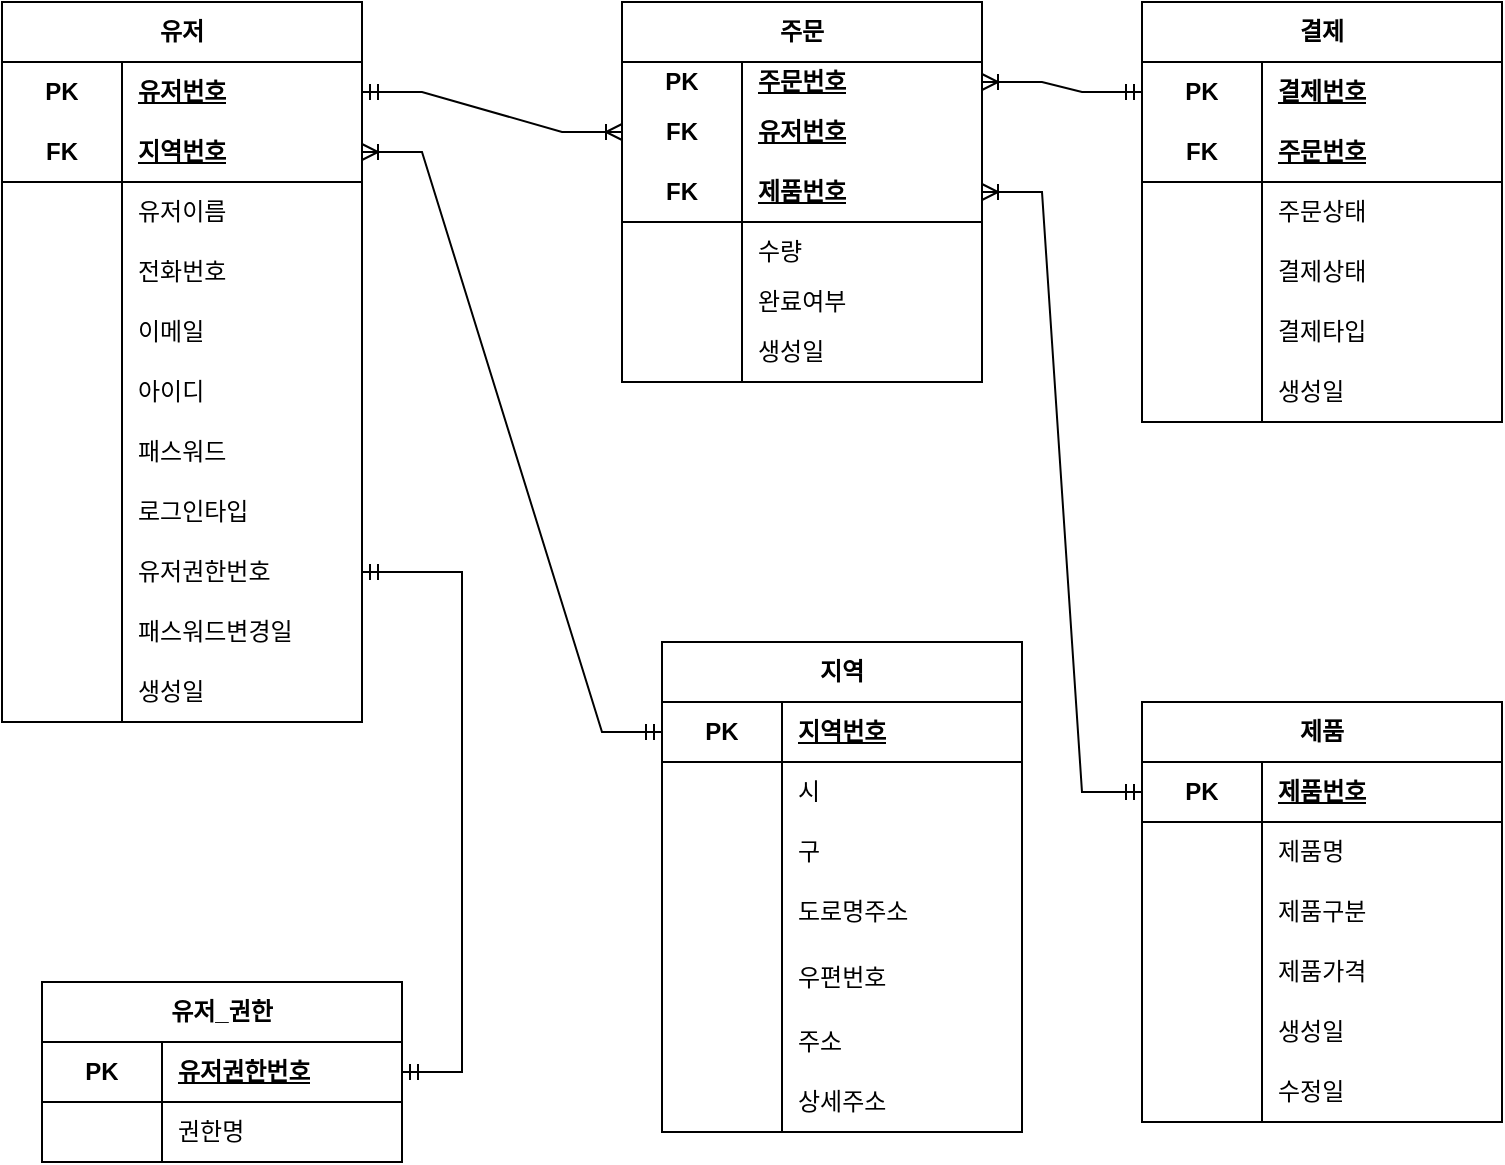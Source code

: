 <mxfile version="24.2.5" type="github">
  <diagram id="z4mDEb9Q4CgSRI-PU291" name="페이지-3">
    <mxGraphModel dx="954" dy="581" grid="1" gridSize="10" guides="1" tooltips="1" connect="1" arrows="1" fold="1" page="1" pageScale="1" pageWidth="827" pageHeight="1169" math="0" shadow="0">
      <root>
        <mxCell id="0" />
        <mxCell id="1" parent="0" />
        <mxCell id="UHj3aTXhYFUivVQFnQ1x-100" value="유저" style="shape=table;startSize=30;container=1;collapsible=1;childLayout=tableLayout;fixedRows=1;rowLines=0;fontStyle=1;align=center;resizeLast=1;html=1;whiteSpace=wrap;" vertex="1" parent="1">
          <mxGeometry x="60" y="60" width="180" height="360" as="geometry" />
        </mxCell>
        <mxCell id="UHj3aTXhYFUivVQFnQ1x-101" value="" style="shape=tableRow;horizontal=0;startSize=0;swimlaneHead=0;swimlaneBody=0;fillColor=none;collapsible=0;dropTarget=0;points=[[0,0.5],[1,0.5]];portConstraint=eastwest;top=0;left=0;right=0;bottom=0;html=1;" vertex="1" parent="UHj3aTXhYFUivVQFnQ1x-100">
          <mxGeometry y="30" width="180" height="30" as="geometry" />
        </mxCell>
        <mxCell id="UHj3aTXhYFUivVQFnQ1x-102" value="PK" style="shape=partialRectangle;connectable=0;fillColor=none;top=0;left=0;bottom=0;right=0;fontStyle=1;overflow=hidden;html=1;whiteSpace=wrap;" vertex="1" parent="UHj3aTXhYFUivVQFnQ1x-101">
          <mxGeometry width="60" height="30" as="geometry">
            <mxRectangle width="60" height="30" as="alternateBounds" />
          </mxGeometry>
        </mxCell>
        <mxCell id="UHj3aTXhYFUivVQFnQ1x-103" value="유저번호" style="shape=partialRectangle;connectable=0;fillColor=none;top=0;left=0;bottom=0;right=0;align=left;spacingLeft=6;fontStyle=5;overflow=hidden;html=1;whiteSpace=wrap;" vertex="1" parent="UHj3aTXhYFUivVQFnQ1x-101">
          <mxGeometry x="60" width="120" height="30" as="geometry">
            <mxRectangle width="120" height="30" as="alternateBounds" />
          </mxGeometry>
        </mxCell>
        <mxCell id="UHj3aTXhYFUivVQFnQ1x-104" value="" style="shape=tableRow;horizontal=0;startSize=0;swimlaneHead=0;swimlaneBody=0;fillColor=none;collapsible=0;dropTarget=0;points=[[0,0.5],[1,0.5]];portConstraint=eastwest;top=0;left=0;right=0;bottom=1;html=1;" vertex="1" parent="UHj3aTXhYFUivVQFnQ1x-100">
          <mxGeometry y="60" width="180" height="30" as="geometry" />
        </mxCell>
        <mxCell id="UHj3aTXhYFUivVQFnQ1x-105" value="FK" style="shape=partialRectangle;connectable=0;fillColor=none;top=0;left=0;bottom=0;right=0;fontStyle=1;overflow=hidden;html=1;whiteSpace=wrap;" vertex="1" parent="UHj3aTXhYFUivVQFnQ1x-104">
          <mxGeometry width="60" height="30" as="geometry">
            <mxRectangle width="60" height="30" as="alternateBounds" />
          </mxGeometry>
        </mxCell>
        <mxCell id="UHj3aTXhYFUivVQFnQ1x-106" value="지역번호" style="shape=partialRectangle;connectable=0;fillColor=none;top=0;left=0;bottom=0;right=0;align=left;spacingLeft=6;fontStyle=5;overflow=hidden;html=1;whiteSpace=wrap;" vertex="1" parent="UHj3aTXhYFUivVQFnQ1x-104">
          <mxGeometry x="60" width="120" height="30" as="geometry">
            <mxRectangle width="120" height="30" as="alternateBounds" />
          </mxGeometry>
        </mxCell>
        <mxCell id="UHj3aTXhYFUivVQFnQ1x-107" value="" style="shape=tableRow;horizontal=0;startSize=0;swimlaneHead=0;swimlaneBody=0;fillColor=none;collapsible=0;dropTarget=0;points=[[0,0.5],[1,0.5]];portConstraint=eastwest;top=0;left=0;right=0;bottom=0;html=1;" vertex="1" parent="UHj3aTXhYFUivVQFnQ1x-100">
          <mxGeometry y="90" width="180" height="30" as="geometry" />
        </mxCell>
        <mxCell id="UHj3aTXhYFUivVQFnQ1x-108" value="" style="shape=partialRectangle;connectable=0;fillColor=none;top=0;left=0;bottom=0;right=0;editable=1;overflow=hidden;html=1;whiteSpace=wrap;" vertex="1" parent="UHj3aTXhYFUivVQFnQ1x-107">
          <mxGeometry width="60" height="30" as="geometry">
            <mxRectangle width="60" height="30" as="alternateBounds" />
          </mxGeometry>
        </mxCell>
        <mxCell id="UHj3aTXhYFUivVQFnQ1x-109" value="유저이름" style="shape=partialRectangle;connectable=0;fillColor=none;top=0;left=0;bottom=0;right=0;align=left;spacingLeft=6;overflow=hidden;html=1;whiteSpace=wrap;" vertex="1" parent="UHj3aTXhYFUivVQFnQ1x-107">
          <mxGeometry x="60" width="120" height="30" as="geometry">
            <mxRectangle width="120" height="30" as="alternateBounds" />
          </mxGeometry>
        </mxCell>
        <mxCell id="UHj3aTXhYFUivVQFnQ1x-110" value="" style="shape=tableRow;horizontal=0;startSize=0;swimlaneHead=0;swimlaneBody=0;fillColor=none;collapsible=0;dropTarget=0;points=[[0,0.5],[1,0.5]];portConstraint=eastwest;top=0;left=0;right=0;bottom=0;html=1;" vertex="1" parent="UHj3aTXhYFUivVQFnQ1x-100">
          <mxGeometry y="120" width="180" height="30" as="geometry" />
        </mxCell>
        <mxCell id="UHj3aTXhYFUivVQFnQ1x-111" value="" style="shape=partialRectangle;connectable=0;fillColor=none;top=0;left=0;bottom=0;right=0;editable=1;overflow=hidden;html=1;whiteSpace=wrap;" vertex="1" parent="UHj3aTXhYFUivVQFnQ1x-110">
          <mxGeometry width="60" height="30" as="geometry">
            <mxRectangle width="60" height="30" as="alternateBounds" />
          </mxGeometry>
        </mxCell>
        <mxCell id="UHj3aTXhYFUivVQFnQ1x-112" value="전화번호" style="shape=partialRectangle;connectable=0;fillColor=none;top=0;left=0;bottom=0;right=0;align=left;spacingLeft=6;overflow=hidden;html=1;whiteSpace=wrap;" vertex="1" parent="UHj3aTXhYFUivVQFnQ1x-110">
          <mxGeometry x="60" width="120" height="30" as="geometry">
            <mxRectangle width="120" height="30" as="alternateBounds" />
          </mxGeometry>
        </mxCell>
        <mxCell id="UHj3aTXhYFUivVQFnQ1x-113" value="" style="shape=tableRow;horizontal=0;startSize=0;swimlaneHead=0;swimlaneBody=0;fillColor=none;collapsible=0;dropTarget=0;points=[[0,0.5],[1,0.5]];portConstraint=eastwest;top=0;left=0;right=0;bottom=0;html=1;" vertex="1" parent="UHj3aTXhYFUivVQFnQ1x-100">
          <mxGeometry y="150" width="180" height="30" as="geometry" />
        </mxCell>
        <mxCell id="UHj3aTXhYFUivVQFnQ1x-114" value="" style="shape=partialRectangle;connectable=0;fillColor=none;top=0;left=0;bottom=0;right=0;editable=1;overflow=hidden;html=1;whiteSpace=wrap;" vertex="1" parent="UHj3aTXhYFUivVQFnQ1x-113">
          <mxGeometry width="60" height="30" as="geometry">
            <mxRectangle width="60" height="30" as="alternateBounds" />
          </mxGeometry>
        </mxCell>
        <mxCell id="UHj3aTXhYFUivVQFnQ1x-115" value="이메일" style="shape=partialRectangle;connectable=0;fillColor=none;top=0;left=0;bottom=0;right=0;align=left;spacingLeft=6;overflow=hidden;html=1;whiteSpace=wrap;" vertex="1" parent="UHj3aTXhYFUivVQFnQ1x-113">
          <mxGeometry x="60" width="120" height="30" as="geometry">
            <mxRectangle width="120" height="30" as="alternateBounds" />
          </mxGeometry>
        </mxCell>
        <mxCell id="UHj3aTXhYFUivVQFnQ1x-116" style="shape=tableRow;horizontal=0;startSize=0;swimlaneHead=0;swimlaneBody=0;fillColor=none;collapsible=0;dropTarget=0;points=[[0,0.5],[1,0.5]];portConstraint=eastwest;top=0;left=0;right=0;bottom=0;html=1;" vertex="1" parent="UHj3aTXhYFUivVQFnQ1x-100">
          <mxGeometry y="180" width="180" height="30" as="geometry" />
        </mxCell>
        <mxCell id="UHj3aTXhYFUivVQFnQ1x-117" style="shape=partialRectangle;connectable=0;fillColor=none;top=0;left=0;bottom=0;right=0;editable=1;overflow=hidden;html=1;whiteSpace=wrap;" vertex="1" parent="UHj3aTXhYFUivVQFnQ1x-116">
          <mxGeometry width="60" height="30" as="geometry">
            <mxRectangle width="60" height="30" as="alternateBounds" />
          </mxGeometry>
        </mxCell>
        <mxCell id="UHj3aTXhYFUivVQFnQ1x-118" value="아이디" style="shape=partialRectangle;connectable=0;fillColor=none;top=0;left=0;bottom=0;right=0;align=left;spacingLeft=6;overflow=hidden;html=1;whiteSpace=wrap;" vertex="1" parent="UHj3aTXhYFUivVQFnQ1x-116">
          <mxGeometry x="60" width="120" height="30" as="geometry">
            <mxRectangle width="120" height="30" as="alternateBounds" />
          </mxGeometry>
        </mxCell>
        <mxCell id="UHj3aTXhYFUivVQFnQ1x-119" style="shape=tableRow;horizontal=0;startSize=0;swimlaneHead=0;swimlaneBody=0;fillColor=none;collapsible=0;dropTarget=0;points=[[0,0.5],[1,0.5]];portConstraint=eastwest;top=0;left=0;right=0;bottom=0;html=1;" vertex="1" parent="UHj3aTXhYFUivVQFnQ1x-100">
          <mxGeometry y="210" width="180" height="30" as="geometry" />
        </mxCell>
        <mxCell id="UHj3aTXhYFUivVQFnQ1x-120" style="shape=partialRectangle;connectable=0;fillColor=none;top=0;left=0;bottom=0;right=0;editable=1;overflow=hidden;html=1;whiteSpace=wrap;" vertex="1" parent="UHj3aTXhYFUivVQFnQ1x-119">
          <mxGeometry width="60" height="30" as="geometry">
            <mxRectangle width="60" height="30" as="alternateBounds" />
          </mxGeometry>
        </mxCell>
        <mxCell id="UHj3aTXhYFUivVQFnQ1x-121" value="패스워드" style="shape=partialRectangle;connectable=0;fillColor=none;top=0;left=0;bottom=0;right=0;align=left;spacingLeft=6;overflow=hidden;html=1;whiteSpace=wrap;" vertex="1" parent="UHj3aTXhYFUivVQFnQ1x-119">
          <mxGeometry x="60" width="120" height="30" as="geometry">
            <mxRectangle width="120" height="30" as="alternateBounds" />
          </mxGeometry>
        </mxCell>
        <mxCell id="UHj3aTXhYFUivVQFnQ1x-122" value="" style="shape=tableRow;horizontal=0;startSize=0;swimlaneHead=0;swimlaneBody=0;fillColor=none;collapsible=0;dropTarget=0;points=[[0,0.5],[1,0.5]];portConstraint=eastwest;top=0;left=0;right=0;bottom=0;html=1;" vertex="1" parent="UHj3aTXhYFUivVQFnQ1x-100">
          <mxGeometry y="240" width="180" height="30" as="geometry" />
        </mxCell>
        <mxCell id="UHj3aTXhYFUivVQFnQ1x-123" value="" style="shape=partialRectangle;connectable=0;fillColor=none;top=0;left=0;bottom=0;right=0;editable=1;overflow=hidden;html=1;whiteSpace=wrap;" vertex="1" parent="UHj3aTXhYFUivVQFnQ1x-122">
          <mxGeometry width="60" height="30" as="geometry">
            <mxRectangle width="60" height="30" as="alternateBounds" />
          </mxGeometry>
        </mxCell>
        <mxCell id="UHj3aTXhYFUivVQFnQ1x-124" value="로그인타입" style="shape=partialRectangle;connectable=0;fillColor=none;top=0;left=0;bottom=0;right=0;align=left;spacingLeft=6;overflow=hidden;html=1;whiteSpace=wrap;" vertex="1" parent="UHj3aTXhYFUivVQFnQ1x-122">
          <mxGeometry x="60" width="120" height="30" as="geometry">
            <mxRectangle width="120" height="30" as="alternateBounds" />
          </mxGeometry>
        </mxCell>
        <mxCell id="UHj3aTXhYFUivVQFnQ1x-125" style="shape=tableRow;horizontal=0;startSize=0;swimlaneHead=0;swimlaneBody=0;fillColor=none;collapsible=0;dropTarget=0;points=[[0,0.5],[1,0.5]];portConstraint=eastwest;top=0;left=0;right=0;bottom=0;html=1;" vertex="1" parent="UHj3aTXhYFUivVQFnQ1x-100">
          <mxGeometry y="270" width="180" height="30" as="geometry" />
        </mxCell>
        <mxCell id="UHj3aTXhYFUivVQFnQ1x-126" style="shape=partialRectangle;connectable=0;fillColor=none;top=0;left=0;bottom=0;right=0;editable=1;overflow=hidden;html=1;whiteSpace=wrap;" vertex="1" parent="UHj3aTXhYFUivVQFnQ1x-125">
          <mxGeometry width="60" height="30" as="geometry">
            <mxRectangle width="60" height="30" as="alternateBounds" />
          </mxGeometry>
        </mxCell>
        <mxCell id="UHj3aTXhYFUivVQFnQ1x-127" value="유저권한번호" style="shape=partialRectangle;connectable=0;fillColor=none;top=0;left=0;bottom=0;right=0;align=left;spacingLeft=6;overflow=hidden;html=1;whiteSpace=wrap;" vertex="1" parent="UHj3aTXhYFUivVQFnQ1x-125">
          <mxGeometry x="60" width="120" height="30" as="geometry">
            <mxRectangle width="120" height="30" as="alternateBounds" />
          </mxGeometry>
        </mxCell>
        <mxCell id="UHj3aTXhYFUivVQFnQ1x-128" style="shape=tableRow;horizontal=0;startSize=0;swimlaneHead=0;swimlaneBody=0;fillColor=none;collapsible=0;dropTarget=0;points=[[0,0.5],[1,0.5]];portConstraint=eastwest;top=0;left=0;right=0;bottom=0;html=1;" vertex="1" parent="UHj3aTXhYFUivVQFnQ1x-100">
          <mxGeometry y="300" width="180" height="30" as="geometry" />
        </mxCell>
        <mxCell id="UHj3aTXhYFUivVQFnQ1x-129" style="shape=partialRectangle;connectable=0;fillColor=none;top=0;left=0;bottom=0;right=0;editable=1;overflow=hidden;html=1;whiteSpace=wrap;" vertex="1" parent="UHj3aTXhYFUivVQFnQ1x-128">
          <mxGeometry width="60" height="30" as="geometry">
            <mxRectangle width="60" height="30" as="alternateBounds" />
          </mxGeometry>
        </mxCell>
        <mxCell id="UHj3aTXhYFUivVQFnQ1x-130" value="패스워드변경일" style="shape=partialRectangle;connectable=0;fillColor=none;top=0;left=0;bottom=0;right=0;align=left;spacingLeft=6;overflow=hidden;html=1;whiteSpace=wrap;" vertex="1" parent="UHj3aTXhYFUivVQFnQ1x-128">
          <mxGeometry x="60" width="120" height="30" as="geometry">
            <mxRectangle width="120" height="30" as="alternateBounds" />
          </mxGeometry>
        </mxCell>
        <mxCell id="UHj3aTXhYFUivVQFnQ1x-131" style="shape=tableRow;horizontal=0;startSize=0;swimlaneHead=0;swimlaneBody=0;fillColor=none;collapsible=0;dropTarget=0;points=[[0,0.5],[1,0.5]];portConstraint=eastwest;top=0;left=0;right=0;bottom=0;html=1;" vertex="1" parent="UHj3aTXhYFUivVQFnQ1x-100">
          <mxGeometry y="330" width="180" height="30" as="geometry" />
        </mxCell>
        <mxCell id="UHj3aTXhYFUivVQFnQ1x-132" style="shape=partialRectangle;connectable=0;fillColor=none;top=0;left=0;bottom=0;right=0;editable=1;overflow=hidden;html=1;whiteSpace=wrap;" vertex="1" parent="UHj3aTXhYFUivVQFnQ1x-131">
          <mxGeometry width="60" height="30" as="geometry">
            <mxRectangle width="60" height="30" as="alternateBounds" />
          </mxGeometry>
        </mxCell>
        <mxCell id="UHj3aTXhYFUivVQFnQ1x-133" value="생성일" style="shape=partialRectangle;connectable=0;fillColor=none;top=0;left=0;bottom=0;right=0;align=left;spacingLeft=6;overflow=hidden;html=1;whiteSpace=wrap;" vertex="1" parent="UHj3aTXhYFUivVQFnQ1x-131">
          <mxGeometry x="60" width="120" height="30" as="geometry">
            <mxRectangle width="120" height="30" as="alternateBounds" />
          </mxGeometry>
        </mxCell>
        <mxCell id="UHj3aTXhYFUivVQFnQ1x-134" value="주문" style="shape=table;startSize=30;container=1;collapsible=1;childLayout=tableLayout;fixedRows=1;rowLines=0;fontStyle=1;align=center;resizeLast=1;html=1;whiteSpace=wrap;" vertex="1" parent="1">
          <mxGeometry x="370" y="60" width="180" height="190" as="geometry" />
        </mxCell>
        <mxCell id="UHj3aTXhYFUivVQFnQ1x-135" value="" style="shape=tableRow;horizontal=0;startSize=0;swimlaneHead=0;swimlaneBody=0;fillColor=none;collapsible=0;dropTarget=0;points=[[0,0.5],[1,0.5]];portConstraint=eastwest;top=0;left=0;right=0;bottom=0;html=1;" vertex="1" parent="UHj3aTXhYFUivVQFnQ1x-134">
          <mxGeometry y="30" width="180" height="20" as="geometry" />
        </mxCell>
        <mxCell id="UHj3aTXhYFUivVQFnQ1x-136" value="PK" style="shape=partialRectangle;connectable=0;fillColor=none;top=0;left=0;bottom=0;right=0;fontStyle=1;overflow=hidden;html=1;whiteSpace=wrap;" vertex="1" parent="UHj3aTXhYFUivVQFnQ1x-135">
          <mxGeometry width="60" height="20" as="geometry">
            <mxRectangle width="60" height="20" as="alternateBounds" />
          </mxGeometry>
        </mxCell>
        <mxCell id="UHj3aTXhYFUivVQFnQ1x-137" value="주문번호" style="shape=partialRectangle;connectable=0;fillColor=none;top=0;left=0;bottom=0;right=0;align=left;spacingLeft=6;fontStyle=5;overflow=hidden;html=1;whiteSpace=wrap;" vertex="1" parent="UHj3aTXhYFUivVQFnQ1x-135">
          <mxGeometry x="60" width="120" height="20" as="geometry">
            <mxRectangle width="120" height="20" as="alternateBounds" />
          </mxGeometry>
        </mxCell>
        <mxCell id="UHj3aTXhYFUivVQFnQ1x-138" style="shape=tableRow;horizontal=0;startSize=0;swimlaneHead=0;swimlaneBody=0;fillColor=none;collapsible=0;dropTarget=0;points=[[0,0.5],[1,0.5]];portConstraint=eastwest;top=0;left=0;right=0;bottom=0;html=1;" vertex="1" parent="UHj3aTXhYFUivVQFnQ1x-134">
          <mxGeometry y="50" width="180" height="30" as="geometry" />
        </mxCell>
        <mxCell id="UHj3aTXhYFUivVQFnQ1x-139" value="FK" style="shape=partialRectangle;connectable=0;fillColor=none;top=0;left=0;bottom=0;right=0;fontStyle=1;overflow=hidden;html=1;whiteSpace=wrap;" vertex="1" parent="UHj3aTXhYFUivVQFnQ1x-138">
          <mxGeometry width="60" height="30" as="geometry">
            <mxRectangle width="60" height="30" as="alternateBounds" />
          </mxGeometry>
        </mxCell>
        <mxCell id="UHj3aTXhYFUivVQFnQ1x-140" value="유저번호" style="shape=partialRectangle;connectable=0;fillColor=none;top=0;left=0;bottom=0;right=0;align=left;spacingLeft=6;fontStyle=5;overflow=hidden;html=1;whiteSpace=wrap;" vertex="1" parent="UHj3aTXhYFUivVQFnQ1x-138">
          <mxGeometry x="60" width="120" height="30" as="geometry">
            <mxRectangle width="120" height="30" as="alternateBounds" />
          </mxGeometry>
        </mxCell>
        <mxCell id="UHj3aTXhYFUivVQFnQ1x-141" style="shape=tableRow;horizontal=0;startSize=0;swimlaneHead=0;swimlaneBody=0;fillColor=none;collapsible=0;dropTarget=0;points=[[0,0.5],[1,0.5]];portConstraint=eastwest;top=0;left=0;right=0;bottom=1;html=1;" vertex="1" parent="UHj3aTXhYFUivVQFnQ1x-134">
          <mxGeometry y="80" width="180" height="30" as="geometry" />
        </mxCell>
        <mxCell id="UHj3aTXhYFUivVQFnQ1x-142" value="FK" style="shape=partialRectangle;connectable=0;fillColor=none;top=0;left=0;bottom=0;right=0;fontStyle=1;overflow=hidden;html=1;whiteSpace=wrap;" vertex="1" parent="UHj3aTXhYFUivVQFnQ1x-141">
          <mxGeometry width="60" height="30" as="geometry">
            <mxRectangle width="60" height="30" as="alternateBounds" />
          </mxGeometry>
        </mxCell>
        <mxCell id="UHj3aTXhYFUivVQFnQ1x-143" value="제품번호" style="shape=partialRectangle;connectable=0;fillColor=none;top=0;left=0;bottom=0;right=0;align=left;spacingLeft=6;fontStyle=5;overflow=hidden;html=1;whiteSpace=wrap;" vertex="1" parent="UHj3aTXhYFUivVQFnQ1x-141">
          <mxGeometry x="60" width="120" height="30" as="geometry">
            <mxRectangle width="120" height="30" as="alternateBounds" />
          </mxGeometry>
        </mxCell>
        <mxCell id="UHj3aTXhYFUivVQFnQ1x-144" value="" style="shape=tableRow;horizontal=0;startSize=0;swimlaneHead=0;swimlaneBody=0;fillColor=none;collapsible=0;dropTarget=0;points=[[0,0.5],[1,0.5]];portConstraint=eastwest;top=0;left=0;right=0;bottom=0;html=1;" vertex="1" parent="UHj3aTXhYFUivVQFnQ1x-134">
          <mxGeometry y="110" width="180" height="30" as="geometry" />
        </mxCell>
        <mxCell id="UHj3aTXhYFUivVQFnQ1x-145" value="" style="shape=partialRectangle;connectable=0;fillColor=none;top=0;left=0;bottom=0;right=0;editable=1;overflow=hidden;html=1;whiteSpace=wrap;" vertex="1" parent="UHj3aTXhYFUivVQFnQ1x-144">
          <mxGeometry width="60" height="30" as="geometry">
            <mxRectangle width="60" height="30" as="alternateBounds" />
          </mxGeometry>
        </mxCell>
        <mxCell id="UHj3aTXhYFUivVQFnQ1x-146" value="수량" style="shape=partialRectangle;connectable=0;fillColor=none;top=0;left=0;bottom=0;right=0;align=left;spacingLeft=6;overflow=hidden;html=1;whiteSpace=wrap;" vertex="1" parent="UHj3aTXhYFUivVQFnQ1x-144">
          <mxGeometry x="60" width="120" height="30" as="geometry">
            <mxRectangle width="120" height="30" as="alternateBounds" />
          </mxGeometry>
        </mxCell>
        <mxCell id="UHj3aTXhYFUivVQFnQ1x-147" value="" style="shape=tableRow;horizontal=0;startSize=0;swimlaneHead=0;swimlaneBody=0;fillColor=none;collapsible=0;dropTarget=0;points=[[0,0.5],[1,0.5]];portConstraint=eastwest;top=0;left=0;right=0;bottom=0;html=1;" vertex="1" parent="UHj3aTXhYFUivVQFnQ1x-134">
          <mxGeometry y="140" width="180" height="20" as="geometry" />
        </mxCell>
        <mxCell id="UHj3aTXhYFUivVQFnQ1x-148" value="" style="shape=partialRectangle;connectable=0;fillColor=none;top=0;left=0;bottom=0;right=0;editable=1;overflow=hidden;html=1;whiteSpace=wrap;" vertex="1" parent="UHj3aTXhYFUivVQFnQ1x-147">
          <mxGeometry width="60" height="20" as="geometry">
            <mxRectangle width="60" height="20" as="alternateBounds" />
          </mxGeometry>
        </mxCell>
        <mxCell id="UHj3aTXhYFUivVQFnQ1x-149" value="완료여부" style="shape=partialRectangle;connectable=0;fillColor=none;top=0;left=0;bottom=0;right=0;align=left;spacingLeft=6;overflow=hidden;html=1;whiteSpace=wrap;" vertex="1" parent="UHj3aTXhYFUivVQFnQ1x-147">
          <mxGeometry x="60" width="120" height="20" as="geometry">
            <mxRectangle width="120" height="20" as="alternateBounds" />
          </mxGeometry>
        </mxCell>
        <mxCell id="UHj3aTXhYFUivVQFnQ1x-150" value="" style="shape=tableRow;horizontal=0;startSize=0;swimlaneHead=0;swimlaneBody=0;fillColor=none;collapsible=0;dropTarget=0;points=[[0,0.5],[1,0.5]];portConstraint=eastwest;top=0;left=0;right=0;bottom=0;html=1;" vertex="1" parent="UHj3aTXhYFUivVQFnQ1x-134">
          <mxGeometry y="160" width="180" height="30" as="geometry" />
        </mxCell>
        <mxCell id="UHj3aTXhYFUivVQFnQ1x-151" value="" style="shape=partialRectangle;connectable=0;fillColor=none;top=0;left=0;bottom=0;right=0;editable=1;overflow=hidden;html=1;whiteSpace=wrap;" vertex="1" parent="UHj3aTXhYFUivVQFnQ1x-150">
          <mxGeometry width="60" height="30" as="geometry">
            <mxRectangle width="60" height="30" as="alternateBounds" />
          </mxGeometry>
        </mxCell>
        <mxCell id="UHj3aTXhYFUivVQFnQ1x-152" value="생성일" style="shape=partialRectangle;connectable=0;fillColor=none;top=0;left=0;bottom=0;right=0;align=left;spacingLeft=6;overflow=hidden;html=1;whiteSpace=wrap;" vertex="1" parent="UHj3aTXhYFUivVQFnQ1x-150">
          <mxGeometry x="60" width="120" height="30" as="geometry">
            <mxRectangle width="120" height="30" as="alternateBounds" />
          </mxGeometry>
        </mxCell>
        <mxCell id="UHj3aTXhYFUivVQFnQ1x-153" value="제품" style="shape=table;startSize=30;container=1;collapsible=1;childLayout=tableLayout;fixedRows=1;rowLines=0;fontStyle=1;align=center;resizeLast=1;html=1;whiteSpace=wrap;" vertex="1" parent="1">
          <mxGeometry x="630" y="410" width="180" height="210" as="geometry" />
        </mxCell>
        <mxCell id="UHj3aTXhYFUivVQFnQ1x-154" value="" style="shape=tableRow;horizontal=0;startSize=0;swimlaneHead=0;swimlaneBody=0;fillColor=none;collapsible=0;dropTarget=0;points=[[0,0.5],[1,0.5]];portConstraint=eastwest;top=0;left=0;right=0;bottom=1;html=1;" vertex="1" parent="UHj3aTXhYFUivVQFnQ1x-153">
          <mxGeometry y="30" width="180" height="30" as="geometry" />
        </mxCell>
        <mxCell id="UHj3aTXhYFUivVQFnQ1x-155" value="PK" style="shape=partialRectangle;connectable=0;fillColor=none;top=0;left=0;bottom=0;right=0;fontStyle=1;overflow=hidden;html=1;whiteSpace=wrap;" vertex="1" parent="UHj3aTXhYFUivVQFnQ1x-154">
          <mxGeometry width="60" height="30" as="geometry">
            <mxRectangle width="60" height="30" as="alternateBounds" />
          </mxGeometry>
        </mxCell>
        <mxCell id="UHj3aTXhYFUivVQFnQ1x-156" value="제품번호" style="shape=partialRectangle;connectable=0;fillColor=none;top=0;left=0;bottom=0;right=0;align=left;spacingLeft=6;fontStyle=5;overflow=hidden;html=1;whiteSpace=wrap;" vertex="1" parent="UHj3aTXhYFUivVQFnQ1x-154">
          <mxGeometry x="60" width="120" height="30" as="geometry">
            <mxRectangle width="120" height="30" as="alternateBounds" />
          </mxGeometry>
        </mxCell>
        <mxCell id="UHj3aTXhYFUivVQFnQ1x-157" value="" style="shape=tableRow;horizontal=0;startSize=0;swimlaneHead=0;swimlaneBody=0;fillColor=none;collapsible=0;dropTarget=0;points=[[0,0.5],[1,0.5]];portConstraint=eastwest;top=0;left=0;right=0;bottom=0;html=1;" vertex="1" parent="UHj3aTXhYFUivVQFnQ1x-153">
          <mxGeometry y="60" width="180" height="30" as="geometry" />
        </mxCell>
        <mxCell id="UHj3aTXhYFUivVQFnQ1x-158" value="" style="shape=partialRectangle;connectable=0;fillColor=none;top=0;left=0;bottom=0;right=0;editable=1;overflow=hidden;html=1;whiteSpace=wrap;" vertex="1" parent="UHj3aTXhYFUivVQFnQ1x-157">
          <mxGeometry width="60" height="30" as="geometry">
            <mxRectangle width="60" height="30" as="alternateBounds" />
          </mxGeometry>
        </mxCell>
        <mxCell id="UHj3aTXhYFUivVQFnQ1x-159" value="제품명" style="shape=partialRectangle;connectable=0;fillColor=none;top=0;left=0;bottom=0;right=0;align=left;spacingLeft=6;overflow=hidden;html=1;whiteSpace=wrap;" vertex="1" parent="UHj3aTXhYFUivVQFnQ1x-157">
          <mxGeometry x="60" width="120" height="30" as="geometry">
            <mxRectangle width="120" height="30" as="alternateBounds" />
          </mxGeometry>
        </mxCell>
        <mxCell id="UHj3aTXhYFUivVQFnQ1x-160" value="" style="shape=tableRow;horizontal=0;startSize=0;swimlaneHead=0;swimlaneBody=0;fillColor=none;collapsible=0;dropTarget=0;points=[[0,0.5],[1,0.5]];portConstraint=eastwest;top=0;left=0;right=0;bottom=0;html=1;" vertex="1" parent="UHj3aTXhYFUivVQFnQ1x-153">
          <mxGeometry y="90" width="180" height="30" as="geometry" />
        </mxCell>
        <mxCell id="UHj3aTXhYFUivVQFnQ1x-161" value="" style="shape=partialRectangle;connectable=0;fillColor=none;top=0;left=0;bottom=0;right=0;editable=1;overflow=hidden;html=1;whiteSpace=wrap;" vertex="1" parent="UHj3aTXhYFUivVQFnQ1x-160">
          <mxGeometry width="60" height="30" as="geometry">
            <mxRectangle width="60" height="30" as="alternateBounds" />
          </mxGeometry>
        </mxCell>
        <mxCell id="UHj3aTXhYFUivVQFnQ1x-162" value="제품구분" style="shape=partialRectangle;connectable=0;fillColor=none;top=0;left=0;bottom=0;right=0;align=left;spacingLeft=6;overflow=hidden;html=1;whiteSpace=wrap;" vertex="1" parent="UHj3aTXhYFUivVQFnQ1x-160">
          <mxGeometry x="60" width="120" height="30" as="geometry">
            <mxRectangle width="120" height="30" as="alternateBounds" />
          </mxGeometry>
        </mxCell>
        <mxCell id="UHj3aTXhYFUivVQFnQ1x-163" value="" style="shape=tableRow;horizontal=0;startSize=0;swimlaneHead=0;swimlaneBody=0;fillColor=none;collapsible=0;dropTarget=0;points=[[0,0.5],[1,0.5]];portConstraint=eastwest;top=0;left=0;right=0;bottom=0;html=1;" vertex="1" parent="UHj3aTXhYFUivVQFnQ1x-153">
          <mxGeometry y="120" width="180" height="30" as="geometry" />
        </mxCell>
        <mxCell id="UHj3aTXhYFUivVQFnQ1x-164" value="" style="shape=partialRectangle;connectable=0;fillColor=none;top=0;left=0;bottom=0;right=0;editable=1;overflow=hidden;html=1;whiteSpace=wrap;" vertex="1" parent="UHj3aTXhYFUivVQFnQ1x-163">
          <mxGeometry width="60" height="30" as="geometry">
            <mxRectangle width="60" height="30" as="alternateBounds" />
          </mxGeometry>
        </mxCell>
        <mxCell id="UHj3aTXhYFUivVQFnQ1x-165" value="제품가격" style="shape=partialRectangle;connectable=0;fillColor=none;top=0;left=0;bottom=0;right=0;align=left;spacingLeft=6;overflow=hidden;html=1;whiteSpace=wrap;" vertex="1" parent="UHj3aTXhYFUivVQFnQ1x-163">
          <mxGeometry x="60" width="120" height="30" as="geometry">
            <mxRectangle width="120" height="30" as="alternateBounds" />
          </mxGeometry>
        </mxCell>
        <mxCell id="UHj3aTXhYFUivVQFnQ1x-166" value="" style="shape=tableRow;horizontal=0;startSize=0;swimlaneHead=0;swimlaneBody=0;fillColor=none;collapsible=0;dropTarget=0;points=[[0,0.5],[1,0.5]];portConstraint=eastwest;top=0;left=0;right=0;bottom=0;html=1;" vertex="1" parent="UHj3aTXhYFUivVQFnQ1x-153">
          <mxGeometry y="150" width="180" height="30" as="geometry" />
        </mxCell>
        <mxCell id="UHj3aTXhYFUivVQFnQ1x-167" value="" style="shape=partialRectangle;connectable=0;fillColor=none;top=0;left=0;bottom=0;right=0;editable=1;overflow=hidden;html=1;whiteSpace=wrap;" vertex="1" parent="UHj3aTXhYFUivVQFnQ1x-166">
          <mxGeometry width="60" height="30" as="geometry">
            <mxRectangle width="60" height="30" as="alternateBounds" />
          </mxGeometry>
        </mxCell>
        <mxCell id="UHj3aTXhYFUivVQFnQ1x-168" value="생성일" style="shape=partialRectangle;connectable=0;fillColor=none;top=0;left=0;bottom=0;right=0;align=left;spacingLeft=6;overflow=hidden;html=1;whiteSpace=wrap;" vertex="1" parent="UHj3aTXhYFUivVQFnQ1x-166">
          <mxGeometry x="60" width="120" height="30" as="geometry">
            <mxRectangle width="120" height="30" as="alternateBounds" />
          </mxGeometry>
        </mxCell>
        <mxCell id="UHj3aTXhYFUivVQFnQ1x-169" value="" style="shape=tableRow;horizontal=0;startSize=0;swimlaneHead=0;swimlaneBody=0;fillColor=none;collapsible=0;dropTarget=0;points=[[0,0.5],[1,0.5]];portConstraint=eastwest;top=0;left=0;right=0;bottom=0;html=1;" vertex="1" parent="UHj3aTXhYFUivVQFnQ1x-153">
          <mxGeometry y="180" width="180" height="30" as="geometry" />
        </mxCell>
        <mxCell id="UHj3aTXhYFUivVQFnQ1x-170" value="" style="shape=partialRectangle;connectable=0;fillColor=none;top=0;left=0;bottom=0;right=0;editable=1;overflow=hidden;html=1;whiteSpace=wrap;" vertex="1" parent="UHj3aTXhYFUivVQFnQ1x-169">
          <mxGeometry width="60" height="30" as="geometry">
            <mxRectangle width="60" height="30" as="alternateBounds" />
          </mxGeometry>
        </mxCell>
        <mxCell id="UHj3aTXhYFUivVQFnQ1x-171" value="수정일" style="shape=partialRectangle;connectable=0;fillColor=none;top=0;left=0;bottom=0;right=0;align=left;spacingLeft=6;overflow=hidden;html=1;whiteSpace=wrap;" vertex="1" parent="UHj3aTXhYFUivVQFnQ1x-169">
          <mxGeometry x="60" width="120" height="30" as="geometry">
            <mxRectangle width="120" height="30" as="alternateBounds" />
          </mxGeometry>
        </mxCell>
        <mxCell id="UHj3aTXhYFUivVQFnQ1x-172" value="지역" style="shape=table;startSize=30;container=1;collapsible=1;childLayout=tableLayout;fixedRows=1;rowLines=0;fontStyle=1;align=center;resizeLast=1;html=1;whiteSpace=wrap;" vertex="1" parent="1">
          <mxGeometry x="390" y="380" width="180" height="245" as="geometry" />
        </mxCell>
        <mxCell id="UHj3aTXhYFUivVQFnQ1x-173" value="" style="shape=tableRow;horizontal=0;startSize=0;swimlaneHead=0;swimlaneBody=0;fillColor=none;collapsible=0;dropTarget=0;points=[[0,0.5],[1,0.5]];portConstraint=eastwest;top=0;left=0;right=0;bottom=1;html=1;" vertex="1" parent="UHj3aTXhYFUivVQFnQ1x-172">
          <mxGeometry y="30" width="180" height="30" as="geometry" />
        </mxCell>
        <mxCell id="UHj3aTXhYFUivVQFnQ1x-174" value="PK" style="shape=partialRectangle;connectable=0;fillColor=none;top=0;left=0;bottom=0;right=0;fontStyle=1;overflow=hidden;html=1;whiteSpace=wrap;" vertex="1" parent="UHj3aTXhYFUivVQFnQ1x-173">
          <mxGeometry width="60" height="30" as="geometry">
            <mxRectangle width="60" height="30" as="alternateBounds" />
          </mxGeometry>
        </mxCell>
        <mxCell id="UHj3aTXhYFUivVQFnQ1x-175" value="지역번호" style="shape=partialRectangle;connectable=0;fillColor=none;top=0;left=0;bottom=0;right=0;align=left;spacingLeft=6;fontStyle=5;overflow=hidden;html=1;whiteSpace=wrap;" vertex="1" parent="UHj3aTXhYFUivVQFnQ1x-173">
          <mxGeometry x="60" width="120" height="30" as="geometry">
            <mxRectangle width="120" height="30" as="alternateBounds" />
          </mxGeometry>
        </mxCell>
        <mxCell id="UHj3aTXhYFUivVQFnQ1x-176" value="" style="shape=tableRow;horizontal=0;startSize=0;swimlaneHead=0;swimlaneBody=0;fillColor=none;collapsible=0;dropTarget=0;points=[[0,0.5],[1,0.5]];portConstraint=eastwest;top=0;left=0;right=0;bottom=0;html=1;" vertex="1" parent="UHj3aTXhYFUivVQFnQ1x-172">
          <mxGeometry y="60" width="180" height="30" as="geometry" />
        </mxCell>
        <mxCell id="UHj3aTXhYFUivVQFnQ1x-177" value="" style="shape=partialRectangle;connectable=0;fillColor=none;top=0;left=0;bottom=0;right=0;editable=1;overflow=hidden;html=1;whiteSpace=wrap;" vertex="1" parent="UHj3aTXhYFUivVQFnQ1x-176">
          <mxGeometry width="60" height="30" as="geometry">
            <mxRectangle width="60" height="30" as="alternateBounds" />
          </mxGeometry>
        </mxCell>
        <mxCell id="UHj3aTXhYFUivVQFnQ1x-178" value="시" style="shape=partialRectangle;connectable=0;fillColor=none;top=0;left=0;bottom=0;right=0;align=left;spacingLeft=6;overflow=hidden;html=1;whiteSpace=wrap;" vertex="1" parent="UHj3aTXhYFUivVQFnQ1x-176">
          <mxGeometry x="60" width="120" height="30" as="geometry">
            <mxRectangle width="120" height="30" as="alternateBounds" />
          </mxGeometry>
        </mxCell>
        <mxCell id="UHj3aTXhYFUivVQFnQ1x-179" value="" style="shape=tableRow;horizontal=0;startSize=0;swimlaneHead=0;swimlaneBody=0;fillColor=none;collapsible=0;dropTarget=0;points=[[0,0.5],[1,0.5]];portConstraint=eastwest;top=0;left=0;right=0;bottom=0;html=1;" vertex="1" parent="UHj3aTXhYFUivVQFnQ1x-172">
          <mxGeometry y="90" width="180" height="30" as="geometry" />
        </mxCell>
        <mxCell id="UHj3aTXhYFUivVQFnQ1x-180" value="" style="shape=partialRectangle;connectable=0;fillColor=none;top=0;left=0;bottom=0;right=0;editable=1;overflow=hidden;html=1;whiteSpace=wrap;" vertex="1" parent="UHj3aTXhYFUivVQFnQ1x-179">
          <mxGeometry width="60" height="30" as="geometry">
            <mxRectangle width="60" height="30" as="alternateBounds" />
          </mxGeometry>
        </mxCell>
        <mxCell id="UHj3aTXhYFUivVQFnQ1x-181" value="구" style="shape=partialRectangle;connectable=0;fillColor=none;top=0;left=0;bottom=0;right=0;align=left;spacingLeft=6;overflow=hidden;html=1;whiteSpace=wrap;" vertex="1" parent="UHj3aTXhYFUivVQFnQ1x-179">
          <mxGeometry x="60" width="120" height="30" as="geometry">
            <mxRectangle width="120" height="30" as="alternateBounds" />
          </mxGeometry>
        </mxCell>
        <mxCell id="UHj3aTXhYFUivVQFnQ1x-182" style="shape=tableRow;horizontal=0;startSize=0;swimlaneHead=0;swimlaneBody=0;fillColor=none;collapsible=0;dropTarget=0;points=[[0,0.5],[1,0.5]];portConstraint=eastwest;top=0;left=0;right=0;bottom=0;html=1;" vertex="1" parent="UHj3aTXhYFUivVQFnQ1x-172">
          <mxGeometry y="120" width="180" height="30" as="geometry" />
        </mxCell>
        <mxCell id="UHj3aTXhYFUivVQFnQ1x-183" style="shape=partialRectangle;connectable=0;fillColor=none;top=0;left=0;bottom=0;right=0;editable=1;overflow=hidden;html=1;whiteSpace=wrap;" vertex="1" parent="UHj3aTXhYFUivVQFnQ1x-182">
          <mxGeometry width="60" height="30" as="geometry">
            <mxRectangle width="60" height="30" as="alternateBounds" />
          </mxGeometry>
        </mxCell>
        <mxCell id="UHj3aTXhYFUivVQFnQ1x-184" value="도로명주소" style="shape=partialRectangle;connectable=0;fillColor=none;top=0;left=0;bottom=0;right=0;align=left;spacingLeft=6;overflow=hidden;html=1;whiteSpace=wrap;" vertex="1" parent="UHj3aTXhYFUivVQFnQ1x-182">
          <mxGeometry x="60" width="120" height="30" as="geometry">
            <mxRectangle width="120" height="30" as="alternateBounds" />
          </mxGeometry>
        </mxCell>
        <mxCell id="UHj3aTXhYFUivVQFnQ1x-185" style="shape=tableRow;horizontal=0;startSize=0;swimlaneHead=0;swimlaneBody=0;fillColor=none;collapsible=0;dropTarget=0;points=[[0,0.5],[1,0.5]];portConstraint=eastwest;top=0;left=0;right=0;bottom=0;html=1;" vertex="1" parent="UHj3aTXhYFUivVQFnQ1x-172">
          <mxGeometry y="150" width="180" height="35" as="geometry" />
        </mxCell>
        <mxCell id="UHj3aTXhYFUivVQFnQ1x-186" style="shape=partialRectangle;connectable=0;fillColor=none;top=0;left=0;bottom=0;right=0;editable=1;overflow=hidden;html=1;whiteSpace=wrap;" vertex="1" parent="UHj3aTXhYFUivVQFnQ1x-185">
          <mxGeometry width="60" height="35" as="geometry">
            <mxRectangle width="60" height="35" as="alternateBounds" />
          </mxGeometry>
        </mxCell>
        <mxCell id="UHj3aTXhYFUivVQFnQ1x-187" value="우편번호" style="shape=partialRectangle;connectable=0;fillColor=none;top=0;left=0;bottom=0;right=0;align=left;spacingLeft=6;overflow=hidden;html=1;whiteSpace=wrap;" vertex="1" parent="UHj3aTXhYFUivVQFnQ1x-185">
          <mxGeometry x="60" width="120" height="35" as="geometry">
            <mxRectangle width="120" height="35" as="alternateBounds" />
          </mxGeometry>
        </mxCell>
        <mxCell id="UHj3aTXhYFUivVQFnQ1x-188" style="shape=tableRow;horizontal=0;startSize=0;swimlaneHead=0;swimlaneBody=0;fillColor=none;collapsible=0;dropTarget=0;points=[[0,0.5],[1,0.5]];portConstraint=eastwest;top=0;left=0;right=0;bottom=0;html=1;" vertex="1" parent="UHj3aTXhYFUivVQFnQ1x-172">
          <mxGeometry y="185" width="180" height="30" as="geometry" />
        </mxCell>
        <mxCell id="UHj3aTXhYFUivVQFnQ1x-189" style="shape=partialRectangle;connectable=0;fillColor=none;top=0;left=0;bottom=0;right=0;editable=1;overflow=hidden;html=1;whiteSpace=wrap;" vertex="1" parent="UHj3aTXhYFUivVQFnQ1x-188">
          <mxGeometry width="60" height="30" as="geometry">
            <mxRectangle width="60" height="30" as="alternateBounds" />
          </mxGeometry>
        </mxCell>
        <mxCell id="UHj3aTXhYFUivVQFnQ1x-190" value="주소" style="shape=partialRectangle;connectable=0;fillColor=none;top=0;left=0;bottom=0;right=0;align=left;spacingLeft=6;overflow=hidden;html=1;whiteSpace=wrap;" vertex="1" parent="UHj3aTXhYFUivVQFnQ1x-188">
          <mxGeometry x="60" width="120" height="30" as="geometry">
            <mxRectangle width="120" height="30" as="alternateBounds" />
          </mxGeometry>
        </mxCell>
        <mxCell id="UHj3aTXhYFUivVQFnQ1x-191" style="shape=tableRow;horizontal=0;startSize=0;swimlaneHead=0;swimlaneBody=0;fillColor=none;collapsible=0;dropTarget=0;points=[[0,0.5],[1,0.5]];portConstraint=eastwest;top=0;left=0;right=0;bottom=0;html=1;" vertex="1" parent="UHj3aTXhYFUivVQFnQ1x-172">
          <mxGeometry y="215" width="180" height="30" as="geometry" />
        </mxCell>
        <mxCell id="UHj3aTXhYFUivVQFnQ1x-192" style="shape=partialRectangle;connectable=0;fillColor=none;top=0;left=0;bottom=0;right=0;editable=1;overflow=hidden;html=1;whiteSpace=wrap;" vertex="1" parent="UHj3aTXhYFUivVQFnQ1x-191">
          <mxGeometry width="60" height="30" as="geometry">
            <mxRectangle width="60" height="30" as="alternateBounds" />
          </mxGeometry>
        </mxCell>
        <mxCell id="UHj3aTXhYFUivVQFnQ1x-193" value="상세주소" style="shape=partialRectangle;connectable=0;fillColor=none;top=0;left=0;bottom=0;right=0;align=left;spacingLeft=6;overflow=hidden;html=1;whiteSpace=wrap;" vertex="1" parent="UHj3aTXhYFUivVQFnQ1x-191">
          <mxGeometry x="60" width="120" height="30" as="geometry">
            <mxRectangle width="120" height="30" as="alternateBounds" />
          </mxGeometry>
        </mxCell>
        <mxCell id="UHj3aTXhYFUivVQFnQ1x-194" value="" style="edgeStyle=entityRelationEdgeStyle;fontSize=12;html=1;endArrow=ERoneToMany;startArrow=ERmandOne;rounded=0;" edge="1" parent="1" source="UHj3aTXhYFUivVQFnQ1x-173" target="UHj3aTXhYFUivVQFnQ1x-104">
          <mxGeometry width="100" height="100" relative="1" as="geometry">
            <mxPoint x="450" y="620" as="sourcePoint" />
            <mxPoint x="550" y="520" as="targetPoint" />
            <Array as="points">
              <mxPoint x="380" y="540" />
            </Array>
          </mxGeometry>
        </mxCell>
        <mxCell id="UHj3aTXhYFUivVQFnQ1x-195" value="" style="edgeStyle=entityRelationEdgeStyle;fontSize=12;html=1;endArrow=ERoneToMany;startArrow=ERmandOne;rounded=0;" edge="1" parent="1" source="UHj3aTXhYFUivVQFnQ1x-101" target="UHj3aTXhYFUivVQFnQ1x-138">
          <mxGeometry width="100" height="100" relative="1" as="geometry">
            <mxPoint x="460" y="580" as="sourcePoint" />
            <mxPoint x="560" y="480" as="targetPoint" />
          </mxGeometry>
        </mxCell>
        <mxCell id="UHj3aTXhYFUivVQFnQ1x-196" value="" style="edgeStyle=entityRelationEdgeStyle;fontSize=12;html=1;endArrow=ERoneToMany;startArrow=ERmandOne;rounded=0;" edge="1" parent="1" source="UHj3aTXhYFUivVQFnQ1x-154" target="UHj3aTXhYFUivVQFnQ1x-141">
          <mxGeometry width="100" height="100" relative="1" as="geometry">
            <mxPoint x="530" y="580" as="sourcePoint" />
            <mxPoint x="630" y="480" as="targetPoint" />
          </mxGeometry>
        </mxCell>
        <mxCell id="UHj3aTXhYFUivVQFnQ1x-197" value="유저_권한" style="shape=table;startSize=30;container=1;collapsible=1;childLayout=tableLayout;fixedRows=1;rowLines=0;fontStyle=1;align=center;resizeLast=1;html=1;whiteSpace=wrap;" vertex="1" parent="1">
          <mxGeometry x="80" y="550" width="180" height="90" as="geometry" />
        </mxCell>
        <mxCell id="UHj3aTXhYFUivVQFnQ1x-198" value="" style="shape=tableRow;horizontal=0;startSize=0;swimlaneHead=0;swimlaneBody=0;fillColor=none;collapsible=0;dropTarget=0;points=[[0,0.5],[1,0.5]];portConstraint=eastwest;top=0;left=0;right=0;bottom=1;html=1;" vertex="1" parent="UHj3aTXhYFUivVQFnQ1x-197">
          <mxGeometry y="30" width="180" height="30" as="geometry" />
        </mxCell>
        <mxCell id="UHj3aTXhYFUivVQFnQ1x-199" value="PK" style="shape=partialRectangle;connectable=0;fillColor=none;top=0;left=0;bottom=0;right=0;fontStyle=1;overflow=hidden;html=1;whiteSpace=wrap;" vertex="1" parent="UHj3aTXhYFUivVQFnQ1x-198">
          <mxGeometry width="60" height="30" as="geometry">
            <mxRectangle width="60" height="30" as="alternateBounds" />
          </mxGeometry>
        </mxCell>
        <mxCell id="UHj3aTXhYFUivVQFnQ1x-200" value="유저권한번호" style="shape=partialRectangle;connectable=0;fillColor=none;top=0;left=0;bottom=0;right=0;align=left;spacingLeft=6;fontStyle=5;overflow=hidden;html=1;whiteSpace=wrap;" vertex="1" parent="UHj3aTXhYFUivVQFnQ1x-198">
          <mxGeometry x="60" width="120" height="30" as="geometry">
            <mxRectangle width="120" height="30" as="alternateBounds" />
          </mxGeometry>
        </mxCell>
        <mxCell id="UHj3aTXhYFUivVQFnQ1x-201" value="" style="shape=tableRow;horizontal=0;startSize=0;swimlaneHead=0;swimlaneBody=0;fillColor=none;collapsible=0;dropTarget=0;points=[[0,0.5],[1,0.5]];portConstraint=eastwest;top=0;left=0;right=0;bottom=0;html=1;" vertex="1" parent="UHj3aTXhYFUivVQFnQ1x-197">
          <mxGeometry y="60" width="180" height="30" as="geometry" />
        </mxCell>
        <mxCell id="UHj3aTXhYFUivVQFnQ1x-202" value="" style="shape=partialRectangle;connectable=0;fillColor=none;top=0;left=0;bottom=0;right=0;editable=1;overflow=hidden;html=1;whiteSpace=wrap;" vertex="1" parent="UHj3aTXhYFUivVQFnQ1x-201">
          <mxGeometry width="60" height="30" as="geometry">
            <mxRectangle width="60" height="30" as="alternateBounds" />
          </mxGeometry>
        </mxCell>
        <mxCell id="UHj3aTXhYFUivVQFnQ1x-203" value="권한명" style="shape=partialRectangle;connectable=0;fillColor=none;top=0;left=0;bottom=0;right=0;align=left;spacingLeft=6;overflow=hidden;html=1;whiteSpace=wrap;" vertex="1" parent="UHj3aTXhYFUivVQFnQ1x-201">
          <mxGeometry x="60" width="120" height="30" as="geometry">
            <mxRectangle width="120" height="30" as="alternateBounds" />
          </mxGeometry>
        </mxCell>
        <mxCell id="UHj3aTXhYFUivVQFnQ1x-204" value="" style="edgeStyle=entityRelationEdgeStyle;fontSize=12;html=1;endArrow=ERmandOne;startArrow=ERmandOne;rounded=0;" edge="1" parent="1" source="UHj3aTXhYFUivVQFnQ1x-125" target="UHj3aTXhYFUivVQFnQ1x-197">
          <mxGeometry width="100" height="100" relative="1" as="geometry">
            <mxPoint x="460" y="450" as="sourcePoint" />
            <mxPoint x="560" y="350" as="targetPoint" />
          </mxGeometry>
        </mxCell>
        <mxCell id="UHj3aTXhYFUivVQFnQ1x-205" value="결제" style="shape=table;startSize=30;container=1;collapsible=1;childLayout=tableLayout;fixedRows=1;rowLines=0;fontStyle=1;align=center;resizeLast=1;html=1;whiteSpace=wrap;" vertex="1" parent="1">
          <mxGeometry x="630" y="60" width="180" height="210" as="geometry" />
        </mxCell>
        <mxCell id="UHj3aTXhYFUivVQFnQ1x-206" value="" style="shape=tableRow;horizontal=0;startSize=0;swimlaneHead=0;swimlaneBody=0;fillColor=none;collapsible=0;dropTarget=0;points=[[0,0.5],[1,0.5]];portConstraint=eastwest;top=0;left=0;right=0;bottom=0;html=1;" vertex="1" parent="UHj3aTXhYFUivVQFnQ1x-205">
          <mxGeometry y="30" width="180" height="30" as="geometry" />
        </mxCell>
        <mxCell id="UHj3aTXhYFUivVQFnQ1x-207" value="PK" style="shape=partialRectangle;connectable=0;fillColor=none;top=0;left=0;bottom=0;right=0;fontStyle=1;overflow=hidden;html=1;whiteSpace=wrap;" vertex="1" parent="UHj3aTXhYFUivVQFnQ1x-206">
          <mxGeometry width="60" height="30" as="geometry">
            <mxRectangle width="60" height="30" as="alternateBounds" />
          </mxGeometry>
        </mxCell>
        <mxCell id="UHj3aTXhYFUivVQFnQ1x-208" value="결제번호" style="shape=partialRectangle;connectable=0;fillColor=none;top=0;left=0;bottom=0;right=0;align=left;spacingLeft=6;fontStyle=5;overflow=hidden;html=1;whiteSpace=wrap;" vertex="1" parent="UHj3aTXhYFUivVQFnQ1x-206">
          <mxGeometry x="60" width="120" height="30" as="geometry">
            <mxRectangle width="120" height="30" as="alternateBounds" />
          </mxGeometry>
        </mxCell>
        <mxCell id="UHj3aTXhYFUivVQFnQ1x-209" value="" style="shape=tableRow;horizontal=0;startSize=0;swimlaneHead=0;swimlaneBody=0;fillColor=none;collapsible=0;dropTarget=0;points=[[0,0.5],[1,0.5]];portConstraint=eastwest;top=0;left=0;right=0;bottom=1;html=1;" vertex="1" parent="UHj3aTXhYFUivVQFnQ1x-205">
          <mxGeometry y="60" width="180" height="30" as="geometry" />
        </mxCell>
        <mxCell id="UHj3aTXhYFUivVQFnQ1x-210" value="FK" style="shape=partialRectangle;connectable=0;fillColor=none;top=0;left=0;bottom=0;right=0;fontStyle=1;overflow=hidden;html=1;whiteSpace=wrap;" vertex="1" parent="UHj3aTXhYFUivVQFnQ1x-209">
          <mxGeometry width="60" height="30" as="geometry">
            <mxRectangle width="60" height="30" as="alternateBounds" />
          </mxGeometry>
        </mxCell>
        <mxCell id="UHj3aTXhYFUivVQFnQ1x-211" value="주문번호" style="shape=partialRectangle;connectable=0;fillColor=none;top=0;left=0;bottom=0;right=0;align=left;spacingLeft=6;fontStyle=5;overflow=hidden;html=1;whiteSpace=wrap;" vertex="1" parent="UHj3aTXhYFUivVQFnQ1x-209">
          <mxGeometry x="60" width="120" height="30" as="geometry">
            <mxRectangle width="120" height="30" as="alternateBounds" />
          </mxGeometry>
        </mxCell>
        <mxCell id="UHj3aTXhYFUivVQFnQ1x-212" value="" style="shape=tableRow;horizontal=0;startSize=0;swimlaneHead=0;swimlaneBody=0;fillColor=none;collapsible=0;dropTarget=0;points=[[0,0.5],[1,0.5]];portConstraint=eastwest;top=0;left=0;right=0;bottom=0;html=1;" vertex="1" parent="UHj3aTXhYFUivVQFnQ1x-205">
          <mxGeometry y="90" width="180" height="30" as="geometry" />
        </mxCell>
        <mxCell id="UHj3aTXhYFUivVQFnQ1x-213" value="" style="shape=partialRectangle;connectable=0;fillColor=none;top=0;left=0;bottom=0;right=0;editable=1;overflow=hidden;html=1;whiteSpace=wrap;" vertex="1" parent="UHj3aTXhYFUivVQFnQ1x-212">
          <mxGeometry width="60" height="30" as="geometry">
            <mxRectangle width="60" height="30" as="alternateBounds" />
          </mxGeometry>
        </mxCell>
        <mxCell id="UHj3aTXhYFUivVQFnQ1x-214" value="주문상태" style="shape=partialRectangle;connectable=0;fillColor=none;top=0;left=0;bottom=0;right=0;align=left;spacingLeft=6;overflow=hidden;html=1;whiteSpace=wrap;" vertex="1" parent="UHj3aTXhYFUivVQFnQ1x-212">
          <mxGeometry x="60" width="120" height="30" as="geometry">
            <mxRectangle width="120" height="30" as="alternateBounds" />
          </mxGeometry>
        </mxCell>
        <mxCell id="UHj3aTXhYFUivVQFnQ1x-215" value="" style="shape=tableRow;horizontal=0;startSize=0;swimlaneHead=0;swimlaneBody=0;fillColor=none;collapsible=0;dropTarget=0;points=[[0,0.5],[1,0.5]];portConstraint=eastwest;top=0;left=0;right=0;bottom=0;html=1;" vertex="1" parent="UHj3aTXhYFUivVQFnQ1x-205">
          <mxGeometry y="120" width="180" height="30" as="geometry" />
        </mxCell>
        <mxCell id="UHj3aTXhYFUivVQFnQ1x-216" value="" style="shape=partialRectangle;connectable=0;fillColor=none;top=0;left=0;bottom=0;right=0;editable=1;overflow=hidden;html=1;whiteSpace=wrap;" vertex="1" parent="UHj3aTXhYFUivVQFnQ1x-215">
          <mxGeometry width="60" height="30" as="geometry">
            <mxRectangle width="60" height="30" as="alternateBounds" />
          </mxGeometry>
        </mxCell>
        <mxCell id="UHj3aTXhYFUivVQFnQ1x-217" value="결제상태" style="shape=partialRectangle;connectable=0;fillColor=none;top=0;left=0;bottom=0;right=0;align=left;spacingLeft=6;overflow=hidden;html=1;whiteSpace=wrap;" vertex="1" parent="UHj3aTXhYFUivVQFnQ1x-215">
          <mxGeometry x="60" width="120" height="30" as="geometry">
            <mxRectangle width="120" height="30" as="alternateBounds" />
          </mxGeometry>
        </mxCell>
        <mxCell id="UHj3aTXhYFUivVQFnQ1x-218" style="shape=tableRow;horizontal=0;startSize=0;swimlaneHead=0;swimlaneBody=0;fillColor=none;collapsible=0;dropTarget=0;points=[[0,0.5],[1,0.5]];portConstraint=eastwest;top=0;left=0;right=0;bottom=0;html=1;" vertex="1" parent="UHj3aTXhYFUivVQFnQ1x-205">
          <mxGeometry y="150" width="180" height="30" as="geometry" />
        </mxCell>
        <mxCell id="UHj3aTXhYFUivVQFnQ1x-219" style="shape=partialRectangle;connectable=0;fillColor=none;top=0;left=0;bottom=0;right=0;editable=1;overflow=hidden;html=1;whiteSpace=wrap;" vertex="1" parent="UHj3aTXhYFUivVQFnQ1x-218">
          <mxGeometry width="60" height="30" as="geometry">
            <mxRectangle width="60" height="30" as="alternateBounds" />
          </mxGeometry>
        </mxCell>
        <mxCell id="UHj3aTXhYFUivVQFnQ1x-220" value="결제타입" style="shape=partialRectangle;connectable=0;fillColor=none;top=0;left=0;bottom=0;right=0;align=left;spacingLeft=6;overflow=hidden;html=1;whiteSpace=wrap;" vertex="1" parent="UHj3aTXhYFUivVQFnQ1x-218">
          <mxGeometry x="60" width="120" height="30" as="geometry">
            <mxRectangle width="120" height="30" as="alternateBounds" />
          </mxGeometry>
        </mxCell>
        <mxCell id="UHj3aTXhYFUivVQFnQ1x-221" value="" style="shape=tableRow;horizontal=0;startSize=0;swimlaneHead=0;swimlaneBody=0;fillColor=none;collapsible=0;dropTarget=0;points=[[0,0.5],[1,0.5]];portConstraint=eastwest;top=0;left=0;right=0;bottom=0;html=1;" vertex="1" parent="UHj3aTXhYFUivVQFnQ1x-205">
          <mxGeometry y="180" width="180" height="30" as="geometry" />
        </mxCell>
        <mxCell id="UHj3aTXhYFUivVQFnQ1x-222" value="" style="shape=partialRectangle;connectable=0;fillColor=none;top=0;left=0;bottom=0;right=0;editable=1;overflow=hidden;html=1;whiteSpace=wrap;" vertex="1" parent="UHj3aTXhYFUivVQFnQ1x-221">
          <mxGeometry width="60" height="30" as="geometry">
            <mxRectangle width="60" height="30" as="alternateBounds" />
          </mxGeometry>
        </mxCell>
        <mxCell id="UHj3aTXhYFUivVQFnQ1x-223" value="생성일" style="shape=partialRectangle;connectable=0;fillColor=none;top=0;left=0;bottom=0;right=0;align=left;spacingLeft=6;overflow=hidden;html=1;whiteSpace=wrap;" vertex="1" parent="UHj3aTXhYFUivVQFnQ1x-221">
          <mxGeometry x="60" width="120" height="30" as="geometry">
            <mxRectangle width="120" height="30" as="alternateBounds" />
          </mxGeometry>
        </mxCell>
        <mxCell id="UHj3aTXhYFUivVQFnQ1x-224" value="" style="edgeStyle=entityRelationEdgeStyle;fontSize=12;html=1;endArrow=ERoneToMany;startArrow=ERmandOne;rounded=0;exitX=0;exitY=0.5;exitDx=0;exitDy=0;" edge="1" parent="1" source="UHj3aTXhYFUivVQFnQ1x-206" target="UHj3aTXhYFUivVQFnQ1x-135">
          <mxGeometry width="100" height="100" relative="1" as="geometry">
            <mxPoint x="620" y="430" as="sourcePoint" />
            <mxPoint x="670" y="320" as="targetPoint" />
          </mxGeometry>
        </mxCell>
      </root>
    </mxGraphModel>
  </diagram>
</mxfile>
